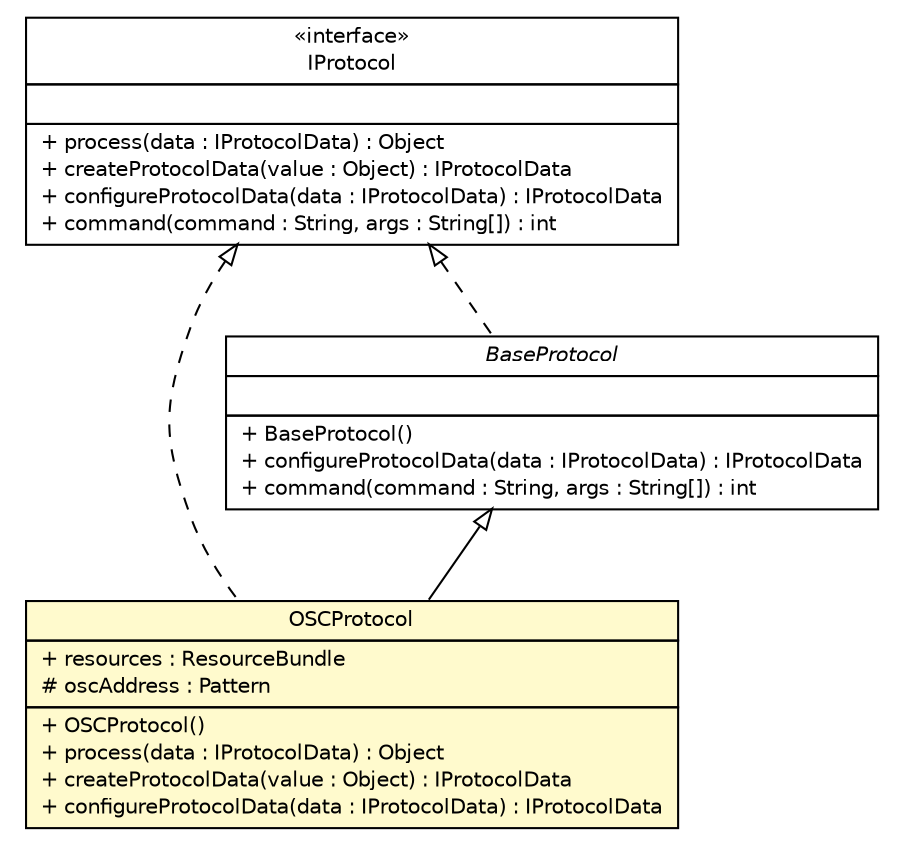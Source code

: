 #!/usr/local/bin/dot
#
# Class diagram 
# Generated by UMLGraph version R5_6 (http://www.umlgraph.org/)
#

digraph G {
	edge [fontname="Helvetica",fontsize=10,labelfontname="Helvetica",labelfontsize=10];
	node [fontname="Helvetica",fontsize=10,shape=plaintext];
	nodesep=0.25;
	ranksep=0.5;
	// com.xley.lfosc.osc.OSCProtocol
	c1908 [label=<<table title="com.xley.lfosc.osc.OSCProtocol" border="0" cellborder="1" cellspacing="0" cellpadding="2" port="p" bgcolor="lemonChiffon" href="./OSCProtocol.html">
		<tr><td><table border="0" cellspacing="0" cellpadding="1">
<tr><td align="center" balign="center"> OSCProtocol </td></tr>
		</table></td></tr>
		<tr><td><table border="0" cellspacing="0" cellpadding="1">
<tr><td align="left" balign="left"> + resources : ResourceBundle </td></tr>
<tr><td align="left" balign="left"> # oscAddress : Pattern </td></tr>
		</table></td></tr>
		<tr><td><table border="0" cellspacing="0" cellpadding="1">
<tr><td align="left" balign="left"> + OSCProtocol() </td></tr>
<tr><td align="left" balign="left"> + process(data : IProtocolData) : Object </td></tr>
<tr><td align="left" balign="left"> + createProtocolData(value : Object) : IProtocolData </td></tr>
<tr><td align="left" balign="left"> + configureProtocolData(data : IProtocolData) : IProtocolData </td></tr>
		</table></td></tr>
		</table>>, URL="./OSCProtocol.html", fontname="Helvetica", fontcolor="black", fontsize=10.0];
	// com.xley.lfosc.impl.BaseProtocol
	c1926 [label=<<table title="com.xley.lfosc.impl.BaseProtocol" border="0" cellborder="1" cellspacing="0" cellpadding="2" port="p" href="../impl/BaseProtocol.html">
		<tr><td><table border="0" cellspacing="0" cellpadding="1">
<tr><td align="center" balign="center"><font face="Helvetica-Oblique"> BaseProtocol </font></td></tr>
		</table></td></tr>
		<tr><td><table border="0" cellspacing="0" cellpadding="1">
<tr><td align="left" balign="left">  </td></tr>
		</table></td></tr>
		<tr><td><table border="0" cellspacing="0" cellpadding="1">
<tr><td align="left" balign="left"> + BaseProtocol() </td></tr>
<tr><td align="left" balign="left"> + configureProtocolData(data : IProtocolData) : IProtocolData </td></tr>
<tr><td align="left" balign="left"> + command(command : String, args : String[]) : int </td></tr>
		</table></td></tr>
		</table>>, URL="../impl/BaseProtocol.html", fontname="Helvetica", fontcolor="black", fontsize=10.0];
	// com.xley.lfosc.IProtocol
	c1938 [label=<<table title="com.xley.lfosc.IProtocol" border="0" cellborder="1" cellspacing="0" cellpadding="2" port="p" href="../IProtocol.html">
		<tr><td><table border="0" cellspacing="0" cellpadding="1">
<tr><td align="center" balign="center"> &#171;interface&#187; </td></tr>
<tr><td align="center" balign="center"> IProtocol </td></tr>
		</table></td></tr>
		<tr><td><table border="0" cellspacing="0" cellpadding="1">
<tr><td align="left" balign="left">  </td></tr>
		</table></td></tr>
		<tr><td><table border="0" cellspacing="0" cellpadding="1">
<tr><td align="left" balign="left"> + process(data : IProtocolData) : Object </td></tr>
<tr><td align="left" balign="left"> + createProtocolData(value : Object) : IProtocolData </td></tr>
<tr><td align="left" balign="left"> + configureProtocolData(data : IProtocolData) : IProtocolData </td></tr>
<tr><td align="left" balign="left"> + command(command : String, args : String[]) : int </td></tr>
		</table></td></tr>
		</table>>, URL="../IProtocol.html", fontname="Helvetica", fontcolor="black", fontsize=10.0];
	//com.xley.lfosc.osc.OSCProtocol extends com.xley.lfosc.impl.BaseProtocol
	c1926:p -> c1908:p [dir=back,arrowtail=empty];
	//com.xley.lfosc.osc.OSCProtocol implements com.xley.lfosc.IProtocol
	c1938:p -> c1908:p [dir=back,arrowtail=empty,style=dashed];
	//com.xley.lfosc.impl.BaseProtocol implements com.xley.lfosc.IProtocol
	c1938:p -> c1926:p [dir=back,arrowtail=empty,style=dashed];
}

